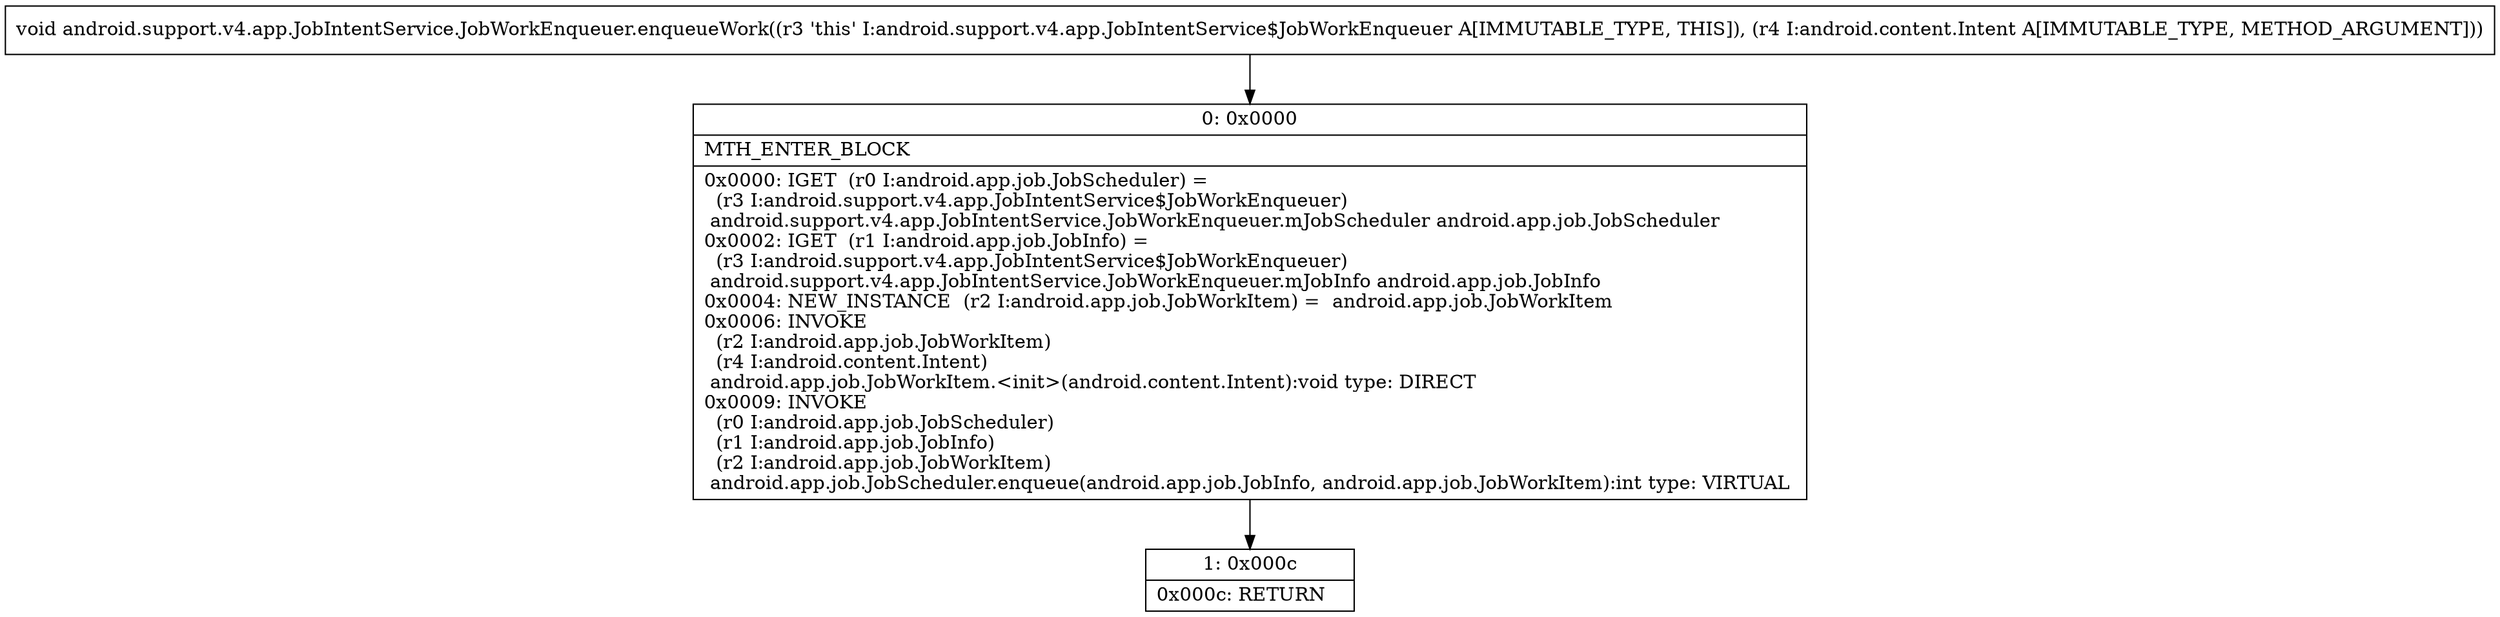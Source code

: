 digraph "CFG forandroid.support.v4.app.JobIntentService.JobWorkEnqueuer.enqueueWork(Landroid\/content\/Intent;)V" {
Node_0 [shape=record,label="{0\:\ 0x0000|MTH_ENTER_BLOCK\l|0x0000: IGET  (r0 I:android.app.job.JobScheduler) = \l  (r3 I:android.support.v4.app.JobIntentService$JobWorkEnqueuer)\l android.support.v4.app.JobIntentService.JobWorkEnqueuer.mJobScheduler android.app.job.JobScheduler \l0x0002: IGET  (r1 I:android.app.job.JobInfo) = \l  (r3 I:android.support.v4.app.JobIntentService$JobWorkEnqueuer)\l android.support.v4.app.JobIntentService.JobWorkEnqueuer.mJobInfo android.app.job.JobInfo \l0x0004: NEW_INSTANCE  (r2 I:android.app.job.JobWorkItem) =  android.app.job.JobWorkItem \l0x0006: INVOKE  \l  (r2 I:android.app.job.JobWorkItem)\l  (r4 I:android.content.Intent)\l android.app.job.JobWorkItem.\<init\>(android.content.Intent):void type: DIRECT \l0x0009: INVOKE  \l  (r0 I:android.app.job.JobScheduler)\l  (r1 I:android.app.job.JobInfo)\l  (r2 I:android.app.job.JobWorkItem)\l android.app.job.JobScheduler.enqueue(android.app.job.JobInfo, android.app.job.JobWorkItem):int type: VIRTUAL \l}"];
Node_1 [shape=record,label="{1\:\ 0x000c|0x000c: RETURN   \l}"];
MethodNode[shape=record,label="{void android.support.v4.app.JobIntentService.JobWorkEnqueuer.enqueueWork((r3 'this' I:android.support.v4.app.JobIntentService$JobWorkEnqueuer A[IMMUTABLE_TYPE, THIS]), (r4 I:android.content.Intent A[IMMUTABLE_TYPE, METHOD_ARGUMENT])) }"];
MethodNode -> Node_0;
Node_0 -> Node_1;
}

